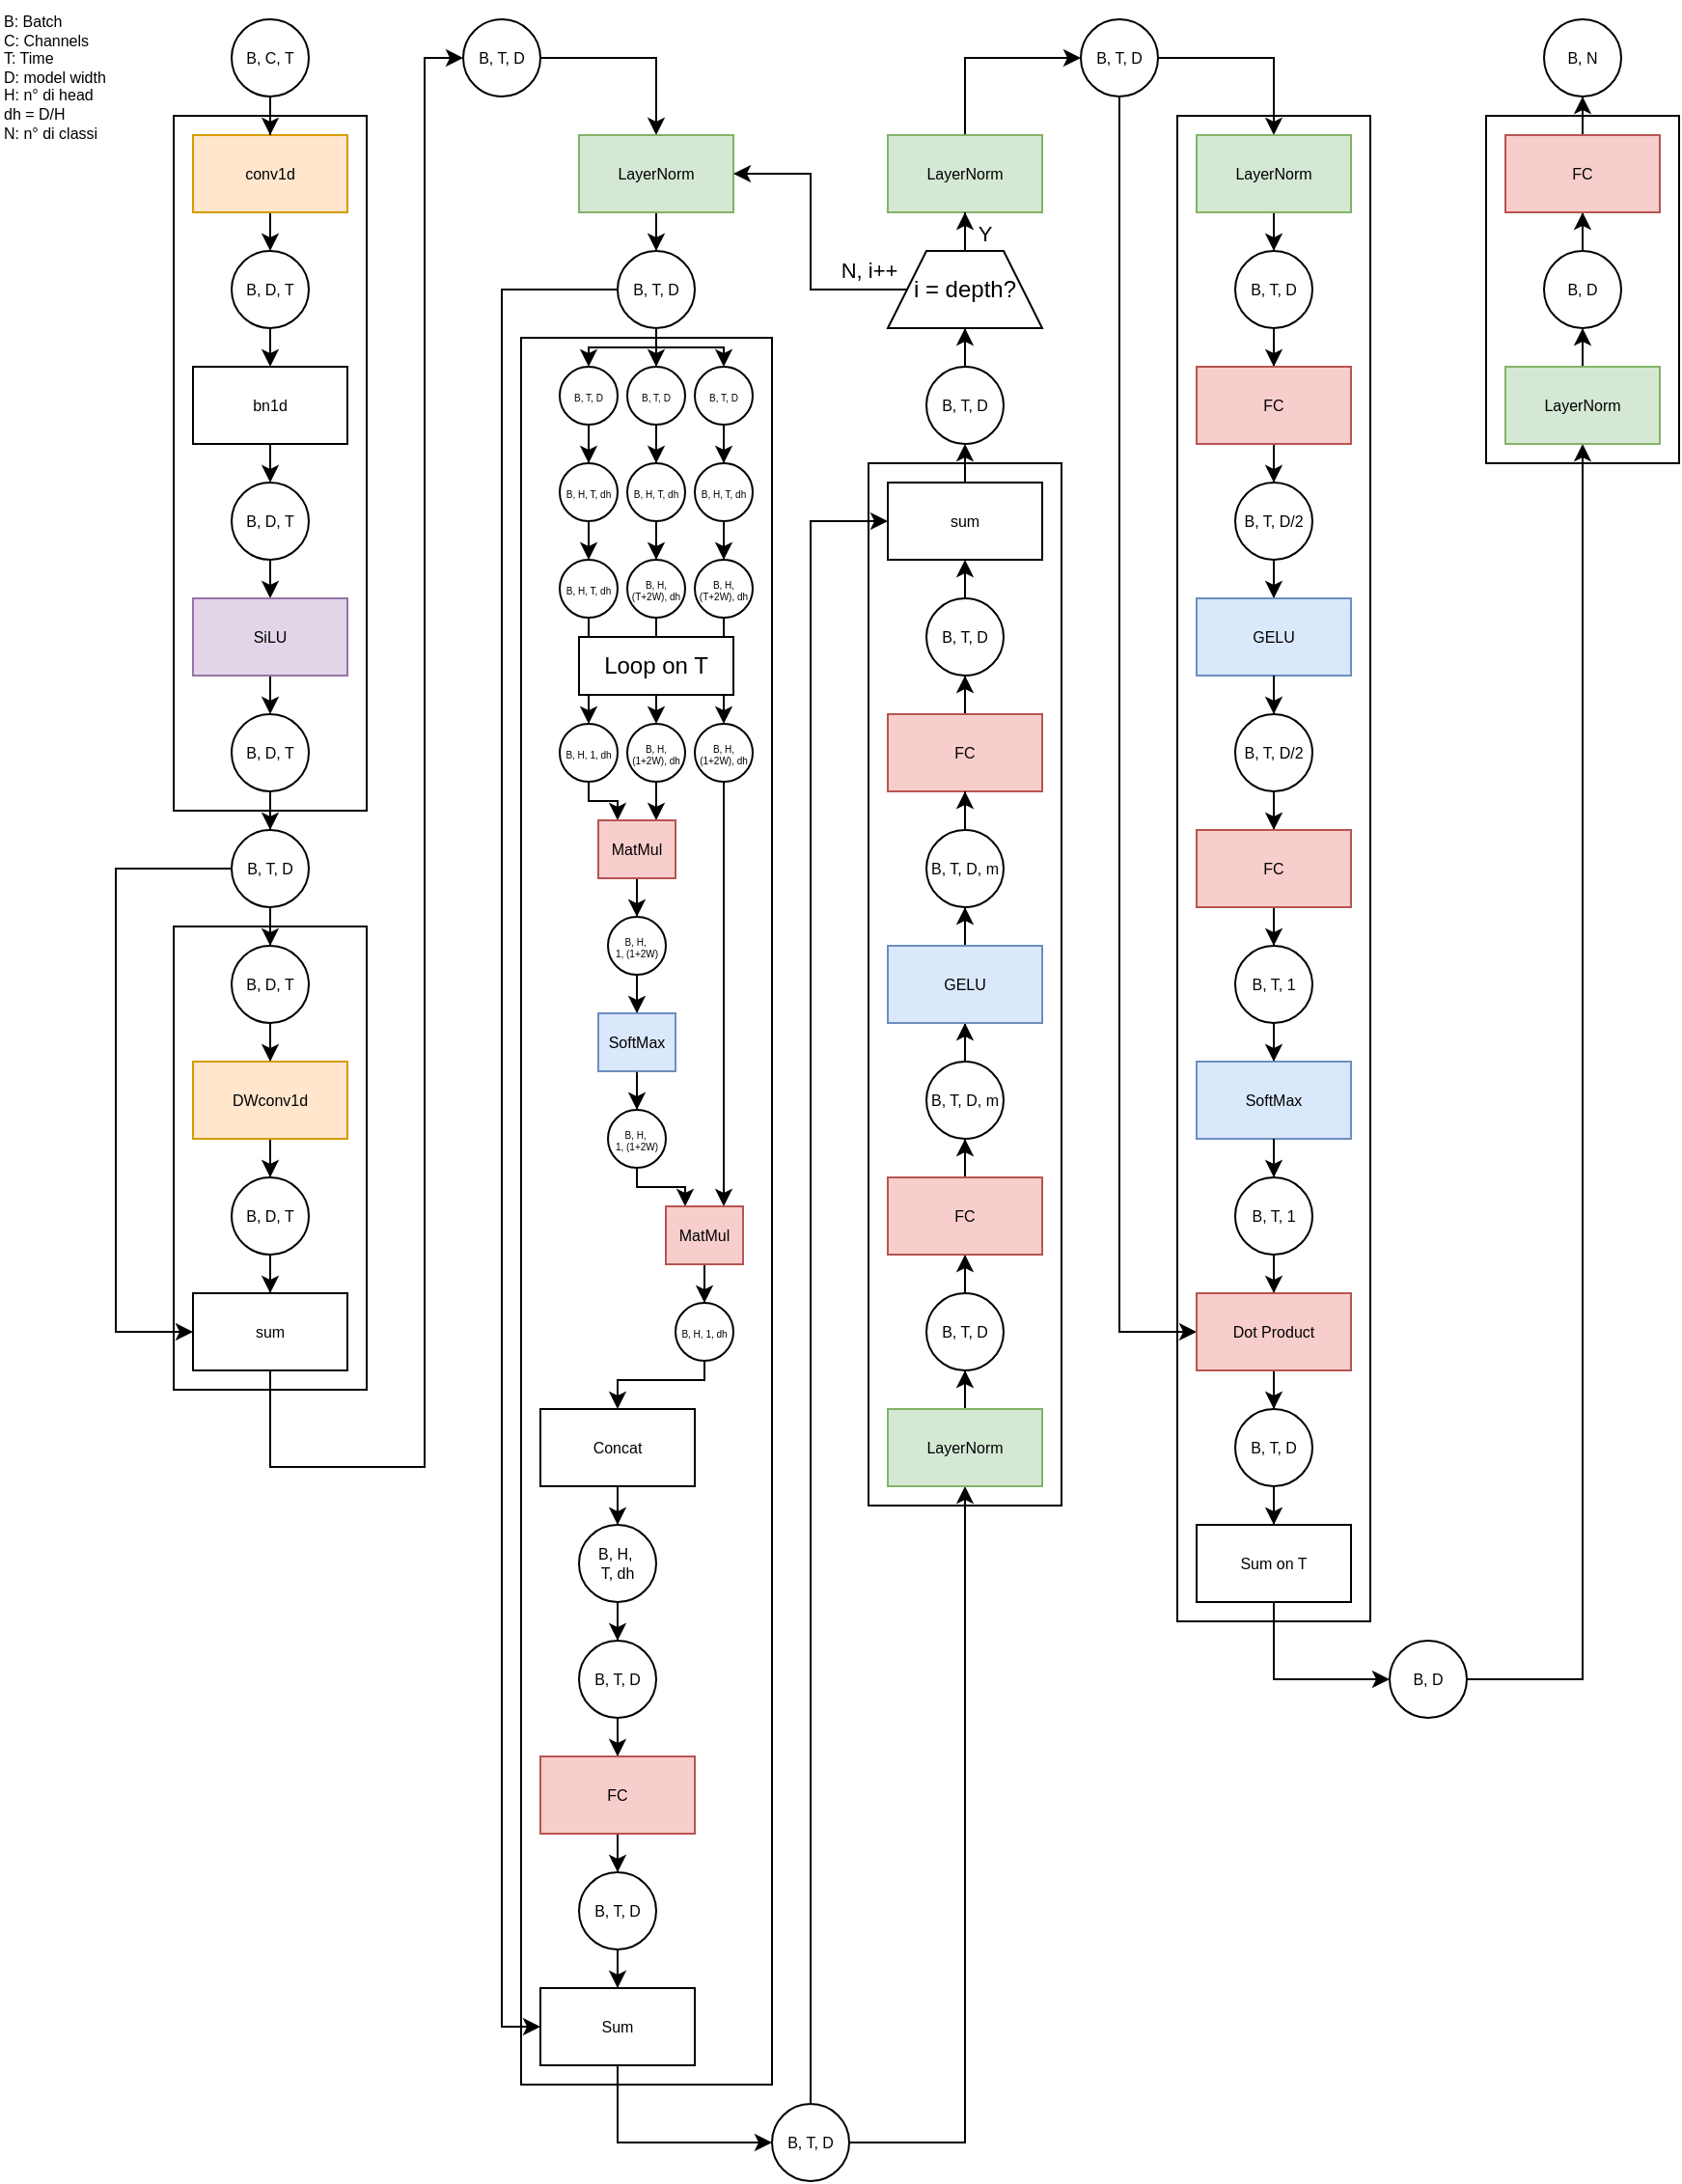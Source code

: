 <mxfile version="28.2.8">
  <diagram name="Page-1" id="K5cIx7sgfACf2geBe81n">
    <mxGraphModel dx="1694" dy="1139" grid="1" gridSize="10" guides="1" tooltips="1" connect="1" arrows="1" fold="1" page="1" pageScale="1" pageWidth="850" pageHeight="1100" math="0" shadow="0">
      <root>
        <mxCell id="0" />
        <mxCell id="1" parent="0" />
        <mxCell id="zScrlgrQXSiRQSWegj8Z-31" value="" style="rounded=0;whiteSpace=wrap;html=1;fontSize=8;" parent="1" vertex="1">
          <mxGeometry x="110" y="510" width="100" height="240" as="geometry" />
        </mxCell>
        <mxCell id="zScrlgrQXSiRQSWegj8Z-209" value="" style="rounded=0;whiteSpace=wrap;html=1;" parent="1" vertex="1">
          <mxGeometry x="290" y="205" width="130" height="905" as="geometry" />
        </mxCell>
        <mxCell id="zScrlgrQXSiRQSWegj8Z-144" value="" style="rounded=0;whiteSpace=wrap;html=1;" parent="1" vertex="1">
          <mxGeometry x="790" y="90" width="100" height="180" as="geometry" />
        </mxCell>
        <mxCell id="zScrlgrQXSiRQSWegj8Z-124" value="" style="rounded=0;whiteSpace=wrap;html=1;" parent="1" vertex="1">
          <mxGeometry x="630" y="90" width="100" height="780" as="geometry" />
        </mxCell>
        <mxCell id="zScrlgrQXSiRQSWegj8Z-75" value="" style="rounded=0;whiteSpace=wrap;html=1;" parent="1" vertex="1">
          <mxGeometry x="470" y="270" width="100" height="540" as="geometry" />
        </mxCell>
        <mxCell id="zScrlgrQXSiRQSWegj8Z-218" style="edgeStyle=orthogonalEdgeStyle;rounded=0;orthogonalLoop=1;jettySize=auto;html=1;entryX=0;entryY=0.5;entryDx=0;entryDy=0;exitX=0.5;exitY=1;exitDx=0;exitDy=0;" parent="1" source="zScrlgrQXSiRQSWegj8Z-25" target="zScrlgrQXSiRQSWegj8Z-29" edge="1">
          <mxGeometry relative="1" as="geometry">
            <Array as="points">
              <mxPoint x="160" y="790" />
              <mxPoint x="240" y="790" />
              <mxPoint x="240" y="60" />
            </Array>
          </mxGeometry>
        </mxCell>
        <mxCell id="zScrlgrQXSiRQSWegj8Z-10" value="" style="rounded=0;whiteSpace=wrap;html=1;fontSize=8;" parent="1" vertex="1">
          <mxGeometry x="110" y="90" width="100" height="360" as="geometry" />
        </mxCell>
        <mxCell id="zScrlgrQXSiRQSWegj8Z-16" style="edgeStyle=orthogonalEdgeStyle;rounded=0;orthogonalLoop=1;jettySize=auto;html=1;exitX=0.5;exitY=1;exitDx=0;exitDy=0;entryX=0.5;entryY=0;entryDx=0;entryDy=0;fontSize=8;" parent="1" source="zScrlgrQXSiRQSWegj8Z-1" target="zScrlgrQXSiRQSWegj8Z-3" edge="1">
          <mxGeometry relative="1" as="geometry" />
        </mxCell>
        <mxCell id="zScrlgrQXSiRQSWegj8Z-1" value="&lt;div&gt;conv1d&lt;/div&gt;" style="rounded=0;whiteSpace=wrap;html=1;fontSize=8;fillColor=#ffe6cc;strokeColor=#d79b00;" parent="1" vertex="1">
          <mxGeometry x="120" y="100" width="80" height="40" as="geometry" />
        </mxCell>
        <mxCell id="zScrlgrQXSiRQSWegj8Z-15" style="edgeStyle=orthogonalEdgeStyle;rounded=0;orthogonalLoop=1;jettySize=auto;html=1;entryX=0.5;entryY=0;entryDx=0;entryDy=0;fontSize=8;" parent="1" source="zScrlgrQXSiRQSWegj8Z-2" target="zScrlgrQXSiRQSWegj8Z-1" edge="1">
          <mxGeometry relative="1" as="geometry" />
        </mxCell>
        <mxCell id="zScrlgrQXSiRQSWegj8Z-2" value="B, C, T" style="ellipse;whiteSpace=wrap;html=1;aspect=fixed;fontSize=8;" parent="1" vertex="1">
          <mxGeometry x="140" y="40" width="40" height="40" as="geometry" />
        </mxCell>
        <mxCell id="zScrlgrQXSiRQSWegj8Z-17" style="edgeStyle=orthogonalEdgeStyle;rounded=0;orthogonalLoop=1;jettySize=auto;html=1;exitX=0.5;exitY=1;exitDx=0;exitDy=0;entryX=0.5;entryY=0;entryDx=0;entryDy=0;fontSize=8;" parent="1" source="zScrlgrQXSiRQSWegj8Z-3" target="zScrlgrQXSiRQSWegj8Z-5" edge="1">
          <mxGeometry relative="1" as="geometry" />
        </mxCell>
        <mxCell id="zScrlgrQXSiRQSWegj8Z-3" value="&lt;div&gt;B, D, T&lt;/div&gt;" style="ellipse;whiteSpace=wrap;html=1;aspect=fixed;fontSize=8;" parent="1" vertex="1">
          <mxGeometry x="140" y="160" width="40" height="40" as="geometry" />
        </mxCell>
        <mxCell id="zScrlgrQXSiRQSWegj8Z-4" value="&lt;div align=&quot;left&quot;&gt;B: Batch&lt;/div&gt;&lt;div align=&quot;left&quot;&gt;C: Channels&lt;/div&gt;&lt;div align=&quot;left&quot;&gt;T: Time&lt;/div&gt;&lt;div align=&quot;left&quot;&gt;D: model width&lt;/div&gt;&lt;div align=&quot;left&quot;&gt;H: n° di head&lt;/div&gt;&lt;div align=&quot;left&quot;&gt;dh = D/H&lt;/div&gt;&lt;div align=&quot;left&quot;&gt;N: n° di classi&lt;/div&gt;" style="text;html=1;align=left;verticalAlign=top;whiteSpace=wrap;rounded=0;fontSize=8;" parent="1" vertex="1">
          <mxGeometry x="20" y="30" width="80" height="200" as="geometry" />
        </mxCell>
        <mxCell id="zScrlgrQXSiRQSWegj8Z-18" style="edgeStyle=orthogonalEdgeStyle;rounded=0;orthogonalLoop=1;jettySize=auto;html=1;exitX=0.5;exitY=1;exitDx=0;exitDy=0;entryX=0.5;entryY=0;entryDx=0;entryDy=0;fontSize=8;" parent="1" source="zScrlgrQXSiRQSWegj8Z-5" target="zScrlgrQXSiRQSWegj8Z-6" edge="1">
          <mxGeometry relative="1" as="geometry" />
        </mxCell>
        <mxCell id="zScrlgrQXSiRQSWegj8Z-5" value="&lt;div&gt;bn1d&lt;/div&gt;" style="rounded=0;whiteSpace=wrap;html=1;fontSize=8;" parent="1" vertex="1">
          <mxGeometry x="120" y="220" width="80" height="40" as="geometry" />
        </mxCell>
        <mxCell id="zScrlgrQXSiRQSWegj8Z-19" style="edgeStyle=orthogonalEdgeStyle;rounded=0;orthogonalLoop=1;jettySize=auto;html=1;exitX=0.5;exitY=1;exitDx=0;exitDy=0;entryX=0.5;entryY=0;entryDx=0;entryDy=0;fontSize=8;" parent="1" source="zScrlgrQXSiRQSWegj8Z-6" target="zScrlgrQXSiRQSWegj8Z-7" edge="1">
          <mxGeometry relative="1" as="geometry" />
        </mxCell>
        <mxCell id="zScrlgrQXSiRQSWegj8Z-6" value="&lt;div&gt;B, D, T&lt;/div&gt;" style="ellipse;whiteSpace=wrap;html=1;aspect=fixed;fontSize=8;" parent="1" vertex="1">
          <mxGeometry x="140" y="280" width="40" height="40" as="geometry" />
        </mxCell>
        <mxCell id="zScrlgrQXSiRQSWegj8Z-20" style="edgeStyle=orthogonalEdgeStyle;rounded=0;orthogonalLoop=1;jettySize=auto;html=1;exitX=0.5;exitY=1;exitDx=0;exitDy=0;entryX=0.5;entryY=0;entryDx=0;entryDy=0;fontSize=8;" parent="1" source="zScrlgrQXSiRQSWegj8Z-7" target="zScrlgrQXSiRQSWegj8Z-8" edge="1">
          <mxGeometry relative="1" as="geometry" />
        </mxCell>
        <mxCell id="zScrlgrQXSiRQSWegj8Z-7" value="SiLU" style="rounded=0;whiteSpace=wrap;html=1;fontSize=8;fillColor=#e1d5e7;strokeColor=#9673a6;" parent="1" vertex="1">
          <mxGeometry x="120" y="340" width="80" height="40" as="geometry" />
        </mxCell>
        <mxCell id="zScrlgrQXSiRQSWegj8Z-212" style="edgeStyle=orthogonalEdgeStyle;rounded=0;orthogonalLoop=1;jettySize=auto;html=1;entryX=0.5;entryY=0;entryDx=0;entryDy=0;" parent="1" source="zScrlgrQXSiRQSWegj8Z-8" target="zScrlgrQXSiRQSWegj8Z-11" edge="1">
          <mxGeometry relative="1" as="geometry" />
        </mxCell>
        <mxCell id="zScrlgrQXSiRQSWegj8Z-8" value="&lt;div&gt;B, D, T&lt;/div&gt;" style="ellipse;whiteSpace=wrap;html=1;aspect=fixed;fontSize=8;" parent="1" vertex="1">
          <mxGeometry x="140" y="400" width="40" height="40" as="geometry" />
        </mxCell>
        <mxCell id="zScrlgrQXSiRQSWegj8Z-213" style="edgeStyle=orthogonalEdgeStyle;rounded=0;orthogonalLoop=1;jettySize=auto;html=1;entryX=0.5;entryY=0;entryDx=0;entryDy=0;" parent="1" source="zScrlgrQXSiRQSWegj8Z-11" target="zScrlgrQXSiRQSWegj8Z-12" edge="1">
          <mxGeometry relative="1" as="geometry" />
        </mxCell>
        <mxCell id="zScrlgrQXSiRQSWegj8Z-221" style="edgeStyle=orthogonalEdgeStyle;rounded=0;orthogonalLoop=1;jettySize=auto;html=1;entryX=0;entryY=0.5;entryDx=0;entryDy=0;" parent="1" source="zScrlgrQXSiRQSWegj8Z-11" target="zScrlgrQXSiRQSWegj8Z-25" edge="1">
          <mxGeometry relative="1" as="geometry">
            <Array as="points">
              <mxPoint x="80" y="480" />
              <mxPoint x="80" y="720" />
            </Array>
          </mxGeometry>
        </mxCell>
        <mxCell id="zScrlgrQXSiRQSWegj8Z-11" value="&lt;div&gt;B, T, D&lt;/div&gt;" style="ellipse;whiteSpace=wrap;html=1;aspect=fixed;fontSize=8;" parent="1" vertex="1">
          <mxGeometry x="140" y="460" width="40" height="40" as="geometry" />
        </mxCell>
        <mxCell id="zScrlgrQXSiRQSWegj8Z-214" style="edgeStyle=orthogonalEdgeStyle;rounded=0;orthogonalLoop=1;jettySize=auto;html=1;entryX=0.5;entryY=0;entryDx=0;entryDy=0;" parent="1" source="zScrlgrQXSiRQSWegj8Z-12" target="zScrlgrQXSiRQSWegj8Z-13" edge="1">
          <mxGeometry relative="1" as="geometry" />
        </mxCell>
        <mxCell id="zScrlgrQXSiRQSWegj8Z-12" value="&lt;div&gt;B, D, T&lt;/div&gt;" style="ellipse;whiteSpace=wrap;html=1;aspect=fixed;fontSize=8;" parent="1" vertex="1">
          <mxGeometry x="140" y="520" width="40" height="40" as="geometry" />
        </mxCell>
        <mxCell id="zScrlgrQXSiRQSWegj8Z-215" style="edgeStyle=orthogonalEdgeStyle;rounded=0;orthogonalLoop=1;jettySize=auto;html=1;entryX=0.5;entryY=0;entryDx=0;entryDy=0;" parent="1" source="zScrlgrQXSiRQSWegj8Z-13" target="zScrlgrQXSiRQSWegj8Z-14" edge="1">
          <mxGeometry relative="1" as="geometry" />
        </mxCell>
        <mxCell id="zScrlgrQXSiRQSWegj8Z-13" value="&lt;div&gt;DWconv1d&lt;/div&gt;" style="rounded=0;whiteSpace=wrap;html=1;fontSize=8;fillColor=#ffe6cc;strokeColor=#d79b00;" parent="1" vertex="1">
          <mxGeometry x="120" y="580" width="80" height="40" as="geometry" />
        </mxCell>
        <mxCell id="zScrlgrQXSiRQSWegj8Z-216" style="edgeStyle=orthogonalEdgeStyle;rounded=0;orthogonalLoop=1;jettySize=auto;html=1;entryX=0.5;entryY=0;entryDx=0;entryDy=0;" parent="1" source="zScrlgrQXSiRQSWegj8Z-14" target="zScrlgrQXSiRQSWegj8Z-25" edge="1">
          <mxGeometry relative="1" as="geometry" />
        </mxCell>
        <mxCell id="zScrlgrQXSiRQSWegj8Z-14" value="&lt;div&gt;B, D, T&lt;/div&gt;" style="ellipse;whiteSpace=wrap;html=1;aspect=fixed;fontSize=8;" parent="1" vertex="1">
          <mxGeometry x="140" y="640" width="40" height="40" as="geometry" />
        </mxCell>
        <mxCell id="zScrlgrQXSiRQSWegj8Z-25" value="&lt;div&gt;sum&lt;/div&gt;" style="rounded=0;whiteSpace=wrap;html=1;fontSize=8;" parent="1" vertex="1">
          <mxGeometry x="120" y="700" width="80" height="40" as="geometry" />
        </mxCell>
        <mxCell id="zScrlgrQXSiRQSWegj8Z-48" style="edgeStyle=orthogonalEdgeStyle;rounded=0;orthogonalLoop=1;jettySize=auto;html=1;entryX=0.5;entryY=0;entryDx=0;entryDy=0;fontSize=8;" parent="1" source="zScrlgrQXSiRQSWegj8Z-29" target="zScrlgrQXSiRQSWegj8Z-35" edge="1">
          <mxGeometry relative="1" as="geometry">
            <mxPoint x="460" y="60" as="targetPoint" />
          </mxGeometry>
        </mxCell>
        <mxCell id="zScrlgrQXSiRQSWegj8Z-29" value="&lt;div&gt;B, T, D&lt;/div&gt;" style="ellipse;whiteSpace=wrap;html=1;aspect=fixed;fontSize=8;" parent="1" vertex="1">
          <mxGeometry x="260" y="40" width="40" height="40" as="geometry" />
        </mxCell>
        <mxCell id="zScrlgrQXSiRQSWegj8Z-51" style="edgeStyle=orthogonalEdgeStyle;rounded=0;orthogonalLoop=1;jettySize=auto;html=1;entryX=0.5;entryY=0;entryDx=0;entryDy=0;fontSize=8;" parent="1" source="zScrlgrQXSiRQSWegj8Z-35" target="zScrlgrQXSiRQSWegj8Z-39" edge="1">
          <mxGeometry relative="1" as="geometry" />
        </mxCell>
        <mxCell id="zScrlgrQXSiRQSWegj8Z-35" value="LayerNorm" style="rounded=0;whiteSpace=wrap;html=1;fontSize=8;fillColor=#d5e8d4;strokeColor=#82b366;" parent="1" vertex="1">
          <mxGeometry x="320" y="100" width="80" height="40" as="geometry" />
        </mxCell>
        <mxCell id="zScrlgrQXSiRQSWegj8Z-55" style="edgeStyle=orthogonalEdgeStyle;rounded=0;orthogonalLoop=1;jettySize=auto;html=1;fontSize=8;entryX=0;entryY=0.5;entryDx=0;entryDy=0;exitX=0;exitY=0.5;exitDx=0;exitDy=0;" parent="1" source="zScrlgrQXSiRQSWegj8Z-39" target="zScrlgrQXSiRQSWegj8Z-202" edge="1">
          <mxGeometry relative="1" as="geometry">
            <mxPoint x="300" y="180" as="sourcePoint" />
            <mxPoint x="260" y="1080" as="targetPoint" />
            <Array as="points">
              <mxPoint x="280" y="180" />
              <mxPoint x="280" y="1080" />
            </Array>
          </mxGeometry>
        </mxCell>
        <mxCell id="zScrlgrQXSiRQSWegj8Z-190" style="edgeStyle=orthogonalEdgeStyle;rounded=0;orthogonalLoop=1;jettySize=auto;html=1;entryX=0.5;entryY=0;entryDx=0;entryDy=0;" parent="1" source="zScrlgrQXSiRQSWegj8Z-39" target="zScrlgrQXSiRQSWegj8Z-148" edge="1">
          <mxGeometry relative="1" as="geometry">
            <Array as="points">
              <mxPoint x="360" y="210" />
              <mxPoint x="325" y="210" />
            </Array>
          </mxGeometry>
        </mxCell>
        <mxCell id="zScrlgrQXSiRQSWegj8Z-191" style="edgeStyle=orthogonalEdgeStyle;rounded=0;orthogonalLoop=1;jettySize=auto;html=1;entryX=0.5;entryY=0;entryDx=0;entryDy=0;" parent="1" source="zScrlgrQXSiRQSWegj8Z-39" target="zScrlgrQXSiRQSWegj8Z-146" edge="1">
          <mxGeometry relative="1" as="geometry" />
        </mxCell>
        <mxCell id="zScrlgrQXSiRQSWegj8Z-192" style="edgeStyle=orthogonalEdgeStyle;rounded=0;orthogonalLoop=1;jettySize=auto;html=1;entryX=0.5;entryY=0;entryDx=0;entryDy=0;" parent="1" source="zScrlgrQXSiRQSWegj8Z-39" target="zScrlgrQXSiRQSWegj8Z-147" edge="1">
          <mxGeometry relative="1" as="geometry">
            <Array as="points">
              <mxPoint x="360" y="210" />
              <mxPoint x="395" y="210" />
            </Array>
          </mxGeometry>
        </mxCell>
        <mxCell id="zScrlgrQXSiRQSWegj8Z-39" value="&lt;div&gt;B, T, D&lt;/div&gt;" style="ellipse;whiteSpace=wrap;html=1;aspect=fixed;fontSize=8;" parent="1" vertex="1">
          <mxGeometry x="340" y="160" width="40" height="40" as="geometry" />
        </mxCell>
        <mxCell id="zScrlgrQXSiRQSWegj8Z-61" style="edgeStyle=orthogonalEdgeStyle;rounded=0;orthogonalLoop=1;jettySize=auto;html=1;entryX=0.5;entryY=1;entryDx=0;entryDy=0;fontSize=8;exitX=1;exitY=0.5;exitDx=0;exitDy=0;" parent="1" source="zScrlgrQXSiRQSWegj8Z-56" target="zScrlgrQXSiRQSWegj8Z-60" edge="1">
          <mxGeometry relative="1" as="geometry">
            <mxPoint x="460" y="840" as="sourcePoint" />
          </mxGeometry>
        </mxCell>
        <mxCell id="zScrlgrQXSiRQSWegj8Z-74" style="edgeStyle=orthogonalEdgeStyle;rounded=0;orthogonalLoop=1;jettySize=auto;html=1;entryX=0;entryY=0.5;entryDx=0;entryDy=0;" parent="1" source="zScrlgrQXSiRQSWegj8Z-56" target="zScrlgrQXSiRQSWegj8Z-71" edge="1">
          <mxGeometry relative="1" as="geometry">
            <Array as="points">
              <mxPoint x="440" y="300" />
            </Array>
          </mxGeometry>
        </mxCell>
        <mxCell id="zScrlgrQXSiRQSWegj8Z-56" value="&lt;div&gt;B, T, D&lt;/div&gt;" style="ellipse;whiteSpace=wrap;html=1;aspect=fixed;fontSize=8;" parent="1" vertex="1">
          <mxGeometry x="420" y="1120" width="40" height="40" as="geometry" />
        </mxCell>
        <mxCell id="zScrlgrQXSiRQSWegj8Z-63" style="edgeStyle=orthogonalEdgeStyle;rounded=0;orthogonalLoop=1;jettySize=auto;html=1;entryX=0.5;entryY=1;entryDx=0;entryDy=0;fontSize=8;" parent="1" source="zScrlgrQXSiRQSWegj8Z-60" target="zScrlgrQXSiRQSWegj8Z-62" edge="1">
          <mxGeometry relative="1" as="geometry" />
        </mxCell>
        <mxCell id="zScrlgrQXSiRQSWegj8Z-60" value="LayerNorm" style="rounded=0;whiteSpace=wrap;html=1;fontSize=8;fillColor=#d5e8d4;strokeColor=#82b366;" parent="1" vertex="1">
          <mxGeometry x="480" y="760" width="80" height="40" as="geometry" />
        </mxCell>
        <mxCell id="zScrlgrQXSiRQSWegj8Z-65" style="edgeStyle=orthogonalEdgeStyle;rounded=0;orthogonalLoop=1;jettySize=auto;html=1;entryX=0.5;entryY=1;entryDx=0;entryDy=0;fontSize=8;" parent="1" source="zScrlgrQXSiRQSWegj8Z-62" target="zScrlgrQXSiRQSWegj8Z-64" edge="1">
          <mxGeometry relative="1" as="geometry" />
        </mxCell>
        <mxCell id="zScrlgrQXSiRQSWegj8Z-62" value="&lt;div&gt;B, T, D&lt;/div&gt;" style="ellipse;whiteSpace=wrap;html=1;aspect=fixed;fontSize=8;" parent="1" vertex="1">
          <mxGeometry x="500" y="700" width="40" height="40" as="geometry" />
        </mxCell>
        <mxCell id="zScrlgrQXSiRQSWegj8Z-76" style="edgeStyle=orthogonalEdgeStyle;rounded=0;orthogonalLoop=1;jettySize=auto;html=1;entryX=0.5;entryY=1;entryDx=0;entryDy=0;" parent="1" source="zScrlgrQXSiRQSWegj8Z-64" target="zScrlgrQXSiRQSWegj8Z-66" edge="1">
          <mxGeometry relative="1" as="geometry" />
        </mxCell>
        <mxCell id="zScrlgrQXSiRQSWegj8Z-64" value="FC" style="rounded=0;whiteSpace=wrap;html=1;fontSize=8;fillColor=#f8cecc;strokeColor=#b85450;" parent="1" vertex="1">
          <mxGeometry x="480" y="640" width="80" height="40" as="geometry" />
        </mxCell>
        <mxCell id="zScrlgrQXSiRQSWegj8Z-77" style="edgeStyle=orthogonalEdgeStyle;rounded=0;orthogonalLoop=1;jettySize=auto;html=1;entryX=0.5;entryY=1;entryDx=0;entryDy=0;" parent="1" source="zScrlgrQXSiRQSWegj8Z-66" target="zScrlgrQXSiRQSWegj8Z-67" edge="1">
          <mxGeometry relative="1" as="geometry" />
        </mxCell>
        <mxCell id="zScrlgrQXSiRQSWegj8Z-66" value="&lt;div&gt;B, T, D,&amp;nbsp;m&lt;/div&gt;" style="ellipse;whiteSpace=wrap;html=1;aspect=fixed;fontSize=8;" parent="1" vertex="1">
          <mxGeometry x="500" y="580" width="40" height="40" as="geometry" />
        </mxCell>
        <mxCell id="zScrlgrQXSiRQSWegj8Z-78" style="edgeStyle=orthogonalEdgeStyle;rounded=0;orthogonalLoop=1;jettySize=auto;html=1;entryX=0.5;entryY=1;entryDx=0;entryDy=0;" parent="1" source="zScrlgrQXSiRQSWegj8Z-67" target="zScrlgrQXSiRQSWegj8Z-69" edge="1">
          <mxGeometry relative="1" as="geometry" />
        </mxCell>
        <mxCell id="zScrlgrQXSiRQSWegj8Z-67" value="GELU" style="rounded=0;whiteSpace=wrap;html=1;fontSize=8;fillColor=#dae8fc;strokeColor=#6c8ebf;" parent="1" vertex="1">
          <mxGeometry x="480" y="520" width="80" height="40" as="geometry" />
        </mxCell>
        <mxCell id="zScrlgrQXSiRQSWegj8Z-80" style="edgeStyle=orthogonalEdgeStyle;rounded=0;orthogonalLoop=1;jettySize=auto;html=1;entryX=0.5;entryY=1;entryDx=0;entryDy=0;" parent="1" source="zScrlgrQXSiRQSWegj8Z-68" target="zScrlgrQXSiRQSWegj8Z-70" edge="1">
          <mxGeometry relative="1" as="geometry" />
        </mxCell>
        <mxCell id="zScrlgrQXSiRQSWegj8Z-68" value="FC" style="rounded=0;whiteSpace=wrap;html=1;fontSize=8;fillColor=#f8cecc;strokeColor=#b85450;" parent="1" vertex="1">
          <mxGeometry x="480" y="400" width="80" height="40" as="geometry" />
        </mxCell>
        <mxCell id="zScrlgrQXSiRQSWegj8Z-79" style="edgeStyle=orthogonalEdgeStyle;rounded=0;orthogonalLoop=1;jettySize=auto;html=1;entryX=0.5;entryY=1;entryDx=0;entryDy=0;" parent="1" source="zScrlgrQXSiRQSWegj8Z-69" target="zScrlgrQXSiRQSWegj8Z-68" edge="1">
          <mxGeometry relative="1" as="geometry" />
        </mxCell>
        <mxCell id="zScrlgrQXSiRQSWegj8Z-69" value="&lt;div&gt;B, T, D,&amp;nbsp;m&lt;/div&gt;" style="ellipse;whiteSpace=wrap;html=1;aspect=fixed;fontSize=8;" parent="1" vertex="1">
          <mxGeometry x="500" y="460" width="40" height="40" as="geometry" />
        </mxCell>
        <mxCell id="zScrlgrQXSiRQSWegj8Z-81" style="edgeStyle=orthogonalEdgeStyle;rounded=0;orthogonalLoop=1;jettySize=auto;html=1;exitX=0.5;exitY=0;exitDx=0;exitDy=0;entryX=0.5;entryY=1;entryDx=0;entryDy=0;" parent="1" source="zScrlgrQXSiRQSWegj8Z-70" target="zScrlgrQXSiRQSWegj8Z-71" edge="1">
          <mxGeometry relative="1" as="geometry" />
        </mxCell>
        <mxCell id="zScrlgrQXSiRQSWegj8Z-70" value="&lt;div&gt;B, T, D&lt;/div&gt;" style="ellipse;whiteSpace=wrap;html=1;aspect=fixed;fontSize=8;" parent="1" vertex="1">
          <mxGeometry x="500" y="340" width="40" height="40" as="geometry" />
        </mxCell>
        <mxCell id="zScrlgrQXSiRQSWegj8Z-73" style="edgeStyle=orthogonalEdgeStyle;rounded=0;orthogonalLoop=1;jettySize=auto;html=1;entryX=0.5;entryY=1;entryDx=0;entryDy=0;" parent="1" source="zScrlgrQXSiRQSWegj8Z-71" target="zScrlgrQXSiRQSWegj8Z-72" edge="1">
          <mxGeometry relative="1" as="geometry">
            <Array as="points">
              <mxPoint x="520" y="260" />
              <mxPoint x="520" y="260" />
            </Array>
          </mxGeometry>
        </mxCell>
        <mxCell id="zScrlgrQXSiRQSWegj8Z-71" value="&lt;div&gt;sum&lt;/div&gt;" style="rounded=0;whiteSpace=wrap;html=1;fontSize=8;" parent="1" vertex="1">
          <mxGeometry x="480" y="280" width="80" height="40" as="geometry" />
        </mxCell>
        <mxCell id="zScrlgrQXSiRQSWegj8Z-85" style="edgeStyle=orthogonalEdgeStyle;rounded=0;orthogonalLoop=1;jettySize=auto;html=1;" parent="1" source="zScrlgrQXSiRQSWegj8Z-90" edge="1">
          <mxGeometry relative="1" as="geometry">
            <mxPoint x="520" y="140" as="targetPoint" />
            <Array as="points">
              <mxPoint x="520" y="100" />
            </Array>
          </mxGeometry>
        </mxCell>
        <mxCell id="zScrlgrQXSiRQSWegj8Z-127" style="edgeStyle=orthogonalEdgeStyle;rounded=0;orthogonalLoop=1;jettySize=auto;html=1;exitX=0.5;exitY=0;exitDx=0;exitDy=0;" parent="1" source="zScrlgrQXSiRQSWegj8Z-72" edge="1">
          <mxGeometry relative="1" as="geometry">
            <mxPoint x="519.81" y="240" as="targetPoint" />
          </mxGeometry>
        </mxCell>
        <mxCell id="zScrlgrQXSiRQSWegj8Z-137" style="edgeStyle=orthogonalEdgeStyle;rounded=0;orthogonalLoop=1;jettySize=auto;html=1;entryX=0.5;entryY=1;entryDx=0;entryDy=0;" parent="1" source="zScrlgrQXSiRQSWegj8Z-72" target="zScrlgrQXSiRQSWegj8Z-134" edge="1">
          <mxGeometry relative="1" as="geometry" />
        </mxCell>
        <mxCell id="zScrlgrQXSiRQSWegj8Z-72" value="&lt;div&gt;B, T, D&lt;/div&gt;" style="ellipse;whiteSpace=wrap;html=1;aspect=fixed;fontSize=8;" parent="1" vertex="1">
          <mxGeometry x="500" y="220" width="40" height="40" as="geometry" />
        </mxCell>
        <mxCell id="zScrlgrQXSiRQSWegj8Z-106" style="edgeStyle=orthogonalEdgeStyle;rounded=0;orthogonalLoop=1;jettySize=auto;html=1;entryX=0;entryY=0.5;entryDx=0;entryDy=0;" parent="1" source="zScrlgrQXSiRQSWegj8Z-90" target="zScrlgrQXSiRQSWegj8Z-91" edge="1">
          <mxGeometry relative="1" as="geometry">
            <Array as="points">
              <mxPoint x="520" y="60" />
            </Array>
          </mxGeometry>
        </mxCell>
        <mxCell id="zScrlgrQXSiRQSWegj8Z-107" style="edgeStyle=orthogonalEdgeStyle;rounded=0;orthogonalLoop=1;jettySize=auto;html=1;entryX=0.5;entryY=0;entryDx=0;entryDy=0;" parent="1" source="zScrlgrQXSiRQSWegj8Z-91" target="zScrlgrQXSiRQSWegj8Z-92" edge="1">
          <mxGeometry relative="1" as="geometry" />
        </mxCell>
        <mxCell id="zScrlgrQXSiRQSWegj8Z-130" style="edgeStyle=orthogonalEdgeStyle;rounded=0;orthogonalLoop=1;jettySize=auto;html=1;entryX=0;entryY=0.5;entryDx=0;entryDy=0;" parent="1" source="zScrlgrQXSiRQSWegj8Z-91" target="zScrlgrQXSiRQSWegj8Z-102" edge="1">
          <mxGeometry relative="1" as="geometry">
            <Array as="points">
              <mxPoint x="600" y="720" />
            </Array>
          </mxGeometry>
        </mxCell>
        <mxCell id="zScrlgrQXSiRQSWegj8Z-91" value="&lt;div&gt;B, T, D&lt;/div&gt;" style="ellipse;whiteSpace=wrap;html=1;aspect=fixed;fontSize=8;" parent="1" vertex="1">
          <mxGeometry x="580" y="40" width="40" height="40" as="geometry" />
        </mxCell>
        <mxCell id="zScrlgrQXSiRQSWegj8Z-108" style="edgeStyle=orthogonalEdgeStyle;rounded=0;orthogonalLoop=1;jettySize=auto;html=1;entryX=0.5;entryY=0;entryDx=0;entryDy=0;" parent="1" source="zScrlgrQXSiRQSWegj8Z-92" target="zScrlgrQXSiRQSWegj8Z-93" edge="1">
          <mxGeometry relative="1" as="geometry" />
        </mxCell>
        <mxCell id="zScrlgrQXSiRQSWegj8Z-92" value="LayerNorm" style="rounded=0;whiteSpace=wrap;html=1;fontSize=8;fillColor=#d5e8d4;strokeColor=#82b366;" parent="1" vertex="1">
          <mxGeometry x="640" y="100" width="80" height="40" as="geometry" />
        </mxCell>
        <mxCell id="zScrlgrQXSiRQSWegj8Z-109" style="edgeStyle=orthogonalEdgeStyle;rounded=0;orthogonalLoop=1;jettySize=auto;html=1;entryX=0.5;entryY=0;entryDx=0;entryDy=0;" parent="1" source="zScrlgrQXSiRQSWegj8Z-93" target="zScrlgrQXSiRQSWegj8Z-94" edge="1">
          <mxGeometry relative="1" as="geometry" />
        </mxCell>
        <mxCell id="zScrlgrQXSiRQSWegj8Z-93" value="&lt;div&gt;B, T, D&lt;/div&gt;" style="ellipse;whiteSpace=wrap;html=1;aspect=fixed;fontSize=8;" parent="1" vertex="1">
          <mxGeometry x="660" y="160" width="40" height="40" as="geometry" />
        </mxCell>
        <mxCell id="zScrlgrQXSiRQSWegj8Z-110" style="edgeStyle=orthogonalEdgeStyle;rounded=0;orthogonalLoop=1;jettySize=auto;html=1;entryX=0.5;entryY=0;entryDx=0;entryDy=0;" parent="1" source="zScrlgrQXSiRQSWegj8Z-94" target="zScrlgrQXSiRQSWegj8Z-95" edge="1">
          <mxGeometry relative="1" as="geometry" />
        </mxCell>
        <mxCell id="zScrlgrQXSiRQSWegj8Z-94" value="FC" style="rounded=0;whiteSpace=wrap;html=1;fontSize=8;fillColor=#f8cecc;strokeColor=#b85450;" parent="1" vertex="1">
          <mxGeometry x="640" y="220" width="80" height="40" as="geometry" />
        </mxCell>
        <mxCell id="zScrlgrQXSiRQSWegj8Z-111" style="edgeStyle=orthogonalEdgeStyle;rounded=0;orthogonalLoop=1;jettySize=auto;html=1;entryX=0.5;entryY=0;entryDx=0;entryDy=0;" parent="1" source="zScrlgrQXSiRQSWegj8Z-95" target="zScrlgrQXSiRQSWegj8Z-96" edge="1">
          <mxGeometry relative="1" as="geometry" />
        </mxCell>
        <mxCell id="zScrlgrQXSiRQSWegj8Z-95" value="&lt;div&gt;B, T, D/2&lt;/div&gt;" style="ellipse;whiteSpace=wrap;html=1;aspect=fixed;fontSize=8;" parent="1" vertex="1">
          <mxGeometry x="660" y="280" width="40" height="40" as="geometry" />
        </mxCell>
        <mxCell id="zScrlgrQXSiRQSWegj8Z-96" value="GELU" style="rounded=0;whiteSpace=wrap;html=1;fontSize=8;fillColor=#dae8fc;strokeColor=#6c8ebf;" parent="1" vertex="1">
          <mxGeometry x="640" y="340" width="80" height="40" as="geometry" />
        </mxCell>
        <mxCell id="zScrlgrQXSiRQSWegj8Z-113" style="edgeStyle=orthogonalEdgeStyle;rounded=0;orthogonalLoop=1;jettySize=auto;html=1;entryX=0.5;entryY=0;entryDx=0;entryDy=0;" parent="1" source="zScrlgrQXSiRQSWegj8Z-97" target="zScrlgrQXSiRQSWegj8Z-98" edge="1">
          <mxGeometry relative="1" as="geometry" />
        </mxCell>
        <mxCell id="zScrlgrQXSiRQSWegj8Z-97" value="&lt;div&gt;B, T, D/2&lt;/div&gt;" style="ellipse;whiteSpace=wrap;html=1;aspect=fixed;fontSize=8;" parent="1" vertex="1">
          <mxGeometry x="660" y="400" width="40" height="40" as="geometry" />
        </mxCell>
        <mxCell id="zScrlgrQXSiRQSWegj8Z-114" style="edgeStyle=orthogonalEdgeStyle;rounded=0;orthogonalLoop=1;jettySize=auto;html=1;entryX=0.5;entryY=0;entryDx=0;entryDy=0;" parent="1" source="zScrlgrQXSiRQSWegj8Z-98" target="zScrlgrQXSiRQSWegj8Z-99" edge="1">
          <mxGeometry relative="1" as="geometry" />
        </mxCell>
        <mxCell id="zScrlgrQXSiRQSWegj8Z-98" value="FC" style="rounded=0;whiteSpace=wrap;html=1;fontSize=8;fillColor=#f8cecc;strokeColor=#b85450;" parent="1" vertex="1">
          <mxGeometry x="640" y="460" width="80" height="40" as="geometry" />
        </mxCell>
        <mxCell id="zScrlgrQXSiRQSWegj8Z-115" style="edgeStyle=orthogonalEdgeStyle;rounded=0;orthogonalLoop=1;jettySize=auto;html=1;entryX=0.5;entryY=0;entryDx=0;entryDy=0;" parent="1" source="zScrlgrQXSiRQSWegj8Z-99" target="zScrlgrQXSiRQSWegj8Z-100" edge="1">
          <mxGeometry relative="1" as="geometry" />
        </mxCell>
        <mxCell id="zScrlgrQXSiRQSWegj8Z-99" value="&lt;div&gt;B, T, 1&lt;/div&gt;" style="ellipse;whiteSpace=wrap;html=1;aspect=fixed;fontSize=8;" parent="1" vertex="1">
          <mxGeometry x="660" y="520" width="40" height="40" as="geometry" />
        </mxCell>
        <mxCell id="zScrlgrQXSiRQSWegj8Z-100" value="SoftMax" style="rounded=0;whiteSpace=wrap;html=1;fontSize=8;fillColor=#dae8fc;strokeColor=#6c8ebf;" parent="1" vertex="1">
          <mxGeometry x="640" y="580" width="80" height="40" as="geometry" />
        </mxCell>
        <mxCell id="zScrlgrQXSiRQSWegj8Z-118" style="edgeStyle=orthogonalEdgeStyle;rounded=0;orthogonalLoop=1;jettySize=auto;html=1;entryX=0.5;entryY=0;entryDx=0;entryDy=0;" parent="1" source="zScrlgrQXSiRQSWegj8Z-101" target="zScrlgrQXSiRQSWegj8Z-102" edge="1">
          <mxGeometry relative="1" as="geometry" />
        </mxCell>
        <mxCell id="zScrlgrQXSiRQSWegj8Z-101" value="&lt;div&gt;B, T, 1&lt;/div&gt;" style="ellipse;whiteSpace=wrap;html=1;aspect=fixed;fontSize=8;" parent="1" vertex="1">
          <mxGeometry x="660" y="640" width="40" height="40" as="geometry" />
        </mxCell>
        <mxCell id="zScrlgrQXSiRQSWegj8Z-119" style="edgeStyle=orthogonalEdgeStyle;rounded=0;orthogonalLoop=1;jettySize=auto;html=1;entryX=0.5;entryY=0;entryDx=0;entryDy=0;" parent="1" source="zScrlgrQXSiRQSWegj8Z-102" target="zScrlgrQXSiRQSWegj8Z-103" edge="1">
          <mxGeometry relative="1" as="geometry" />
        </mxCell>
        <mxCell id="zScrlgrQXSiRQSWegj8Z-102" value="Dot Product" style="rounded=0;whiteSpace=wrap;html=1;fontSize=8;fillColor=#f8cecc;strokeColor=#b85450;" parent="1" vertex="1">
          <mxGeometry x="640" y="700" width="80" height="40" as="geometry" />
        </mxCell>
        <mxCell id="zScrlgrQXSiRQSWegj8Z-120" style="edgeStyle=orthogonalEdgeStyle;rounded=0;orthogonalLoop=1;jettySize=auto;html=1;entryX=0.5;entryY=0;entryDx=0;entryDy=0;" parent="1" source="zScrlgrQXSiRQSWegj8Z-103" target="zScrlgrQXSiRQSWegj8Z-104" edge="1">
          <mxGeometry relative="1" as="geometry" />
        </mxCell>
        <mxCell id="zScrlgrQXSiRQSWegj8Z-103" value="&lt;div&gt;B, T, D&lt;/div&gt;" style="ellipse;whiteSpace=wrap;html=1;aspect=fixed;fontSize=8;" parent="1" vertex="1">
          <mxGeometry x="660" y="760" width="40" height="40" as="geometry" />
        </mxCell>
        <mxCell id="zScrlgrQXSiRQSWegj8Z-121" style="edgeStyle=orthogonalEdgeStyle;rounded=0;orthogonalLoop=1;jettySize=auto;html=1;entryX=0;entryY=0.5;entryDx=0;entryDy=0;" parent="1" source="zScrlgrQXSiRQSWegj8Z-104" target="zScrlgrQXSiRQSWegj8Z-105" edge="1">
          <mxGeometry relative="1" as="geometry">
            <Array as="points">
              <mxPoint x="680" y="900" />
            </Array>
          </mxGeometry>
        </mxCell>
        <mxCell id="zScrlgrQXSiRQSWegj8Z-104" value="Sum on T" style="rounded=0;whiteSpace=wrap;html=1;fontSize=8;" parent="1" vertex="1">
          <mxGeometry x="640" y="820" width="80" height="40" as="geometry" />
        </mxCell>
        <mxCell id="zScrlgrQXSiRQSWegj8Z-129" style="edgeStyle=orthogonalEdgeStyle;rounded=0;orthogonalLoop=1;jettySize=auto;html=1;entryX=0.5;entryY=1;entryDx=0;entryDy=0;" parent="1" source="zScrlgrQXSiRQSWegj8Z-105" target="zScrlgrQXSiRQSWegj8Z-128" edge="1">
          <mxGeometry relative="1" as="geometry" />
        </mxCell>
        <mxCell id="zScrlgrQXSiRQSWegj8Z-105" value="&lt;div&gt;B, D&lt;/div&gt;" style="ellipse;whiteSpace=wrap;html=1;aspect=fixed;fontSize=8;" parent="1" vertex="1">
          <mxGeometry x="740" y="880" width="40" height="40" as="geometry" />
        </mxCell>
        <mxCell id="zScrlgrQXSiRQSWegj8Z-112" style="edgeStyle=orthogonalEdgeStyle;rounded=0;orthogonalLoop=1;jettySize=auto;html=1;entryX=0.5;entryY=0;entryDx=0;entryDy=0;" parent="1" source="zScrlgrQXSiRQSWegj8Z-96" target="zScrlgrQXSiRQSWegj8Z-97" edge="1">
          <mxGeometry relative="1" as="geometry" />
        </mxCell>
        <mxCell id="zScrlgrQXSiRQSWegj8Z-116" style="edgeStyle=orthogonalEdgeStyle;rounded=0;orthogonalLoop=1;jettySize=auto;html=1;entryX=0.5;entryY=0;entryDx=0;entryDy=0;" parent="1" source="zScrlgrQXSiRQSWegj8Z-100" target="zScrlgrQXSiRQSWegj8Z-101" edge="1">
          <mxGeometry relative="1" as="geometry" />
        </mxCell>
        <mxCell id="zScrlgrQXSiRQSWegj8Z-90" value="LayerNorm" style="rounded=0;whiteSpace=wrap;html=1;fontSize=8;fillColor=#d5e8d4;strokeColor=#82b366;" parent="1" vertex="1">
          <mxGeometry x="480" y="100" width="80" height="40" as="geometry" />
        </mxCell>
        <mxCell id="zScrlgrQXSiRQSWegj8Z-140" style="edgeStyle=orthogonalEdgeStyle;rounded=0;orthogonalLoop=1;jettySize=auto;html=1;entryX=0.5;entryY=1;entryDx=0;entryDy=0;" parent="1" source="zScrlgrQXSiRQSWegj8Z-128" target="zScrlgrQXSiRQSWegj8Z-131" edge="1">
          <mxGeometry relative="1" as="geometry" />
        </mxCell>
        <mxCell id="zScrlgrQXSiRQSWegj8Z-128" value="LayerNorm" style="rounded=0;whiteSpace=wrap;html=1;fontSize=8;fillColor=#d5e8d4;strokeColor=#82b366;" parent="1" vertex="1">
          <mxGeometry x="800" y="220" width="80" height="40" as="geometry" />
        </mxCell>
        <mxCell id="zScrlgrQXSiRQSWegj8Z-141" style="edgeStyle=orthogonalEdgeStyle;rounded=0;orthogonalLoop=1;jettySize=auto;html=1;entryX=0.5;entryY=1;entryDx=0;entryDy=0;" parent="1" source="zScrlgrQXSiRQSWegj8Z-131" target="zScrlgrQXSiRQSWegj8Z-132" edge="1">
          <mxGeometry relative="1" as="geometry" />
        </mxCell>
        <mxCell id="zScrlgrQXSiRQSWegj8Z-131" value="&lt;div&gt;B, D&lt;/div&gt;" style="ellipse;whiteSpace=wrap;html=1;aspect=fixed;fontSize=8;" parent="1" vertex="1">
          <mxGeometry x="820" y="160" width="40" height="40" as="geometry" />
        </mxCell>
        <mxCell id="zScrlgrQXSiRQSWegj8Z-142" style="edgeStyle=orthogonalEdgeStyle;rounded=0;orthogonalLoop=1;jettySize=auto;html=1;entryX=0.5;entryY=1;entryDx=0;entryDy=0;" parent="1" source="zScrlgrQXSiRQSWegj8Z-132" target="zScrlgrQXSiRQSWegj8Z-133" edge="1">
          <mxGeometry relative="1" as="geometry" />
        </mxCell>
        <mxCell id="zScrlgrQXSiRQSWegj8Z-132" value="FC" style="rounded=0;whiteSpace=wrap;html=1;fontSize=8;fillColor=#f8cecc;strokeColor=#b85450;" parent="1" vertex="1">
          <mxGeometry x="800" y="100" width="80" height="40" as="geometry" />
        </mxCell>
        <mxCell id="zScrlgrQXSiRQSWegj8Z-133" value="&lt;div&gt;B, N&lt;/div&gt;" style="ellipse;whiteSpace=wrap;html=1;aspect=fixed;fontSize=8;" parent="1" vertex="1">
          <mxGeometry x="820" y="40" width="40" height="40" as="geometry" />
        </mxCell>
        <mxCell id="zScrlgrQXSiRQSWegj8Z-135" style="edgeStyle=orthogonalEdgeStyle;rounded=0;orthogonalLoop=1;jettySize=auto;html=1;entryX=0.5;entryY=1;entryDx=0;entryDy=0;" parent="1" source="zScrlgrQXSiRQSWegj8Z-134" target="zScrlgrQXSiRQSWegj8Z-90" edge="1">
          <mxGeometry relative="1" as="geometry" />
        </mxCell>
        <mxCell id="zScrlgrQXSiRQSWegj8Z-138" value="Y" style="edgeLabel;html=1;align=center;verticalAlign=middle;resizable=0;points=[];" parent="zScrlgrQXSiRQSWegj8Z-135" vertex="1" connectable="0">
          <mxGeometry x="0.62" relative="1" as="geometry">
            <mxPoint x="10" y="-1" as="offset" />
          </mxGeometry>
        </mxCell>
        <mxCell id="zScrlgrQXSiRQSWegj8Z-136" style="edgeStyle=orthogonalEdgeStyle;rounded=0;orthogonalLoop=1;jettySize=auto;html=1;entryX=1;entryY=0.5;entryDx=0;entryDy=0;" parent="1" source="zScrlgrQXSiRQSWegj8Z-134" target="zScrlgrQXSiRQSWegj8Z-35" edge="1">
          <mxGeometry relative="1" as="geometry">
            <Array as="points">
              <mxPoint x="440" y="180" />
              <mxPoint x="440" y="120" />
            </Array>
          </mxGeometry>
        </mxCell>
        <mxCell id="zScrlgrQXSiRQSWegj8Z-139" value="N, i++" style="edgeLabel;html=1;align=center;verticalAlign=middle;resizable=0;points=[];" parent="zScrlgrQXSiRQSWegj8Z-136" vertex="1" connectable="0">
          <mxGeometry x="-0.669" y="1" relative="1" as="geometry">
            <mxPoint x="5" y="-11" as="offset" />
          </mxGeometry>
        </mxCell>
        <mxCell id="zScrlgrQXSiRQSWegj8Z-134" value="i = depth?" style="shape=trapezoid;perimeter=trapezoidPerimeter;whiteSpace=wrap;html=1;fixedSize=1;" parent="1" vertex="1">
          <mxGeometry x="480" y="160" width="80" height="40" as="geometry" />
        </mxCell>
        <mxCell id="zScrlgrQXSiRQSWegj8Z-188" style="edgeStyle=orthogonalEdgeStyle;rounded=0;orthogonalLoop=1;jettySize=auto;html=1;entryX=0.5;entryY=0;entryDx=0;entryDy=0;" parent="1" source="zScrlgrQXSiRQSWegj8Z-146" target="zScrlgrQXSiRQSWegj8Z-150" edge="1">
          <mxGeometry relative="1" as="geometry" />
        </mxCell>
        <mxCell id="zScrlgrQXSiRQSWegj8Z-146" value="&lt;div&gt;B, T, D&lt;/div&gt;" style="ellipse;whiteSpace=wrap;html=1;aspect=fixed;fontSize=5;" parent="1" vertex="1">
          <mxGeometry x="345" y="220" width="30" height="30" as="geometry" />
        </mxCell>
        <mxCell id="zScrlgrQXSiRQSWegj8Z-187" style="edgeStyle=orthogonalEdgeStyle;rounded=0;orthogonalLoop=1;jettySize=auto;html=1;entryX=0.5;entryY=0;entryDx=0;entryDy=0;" parent="1" source="zScrlgrQXSiRQSWegj8Z-147" target="zScrlgrQXSiRQSWegj8Z-151" edge="1">
          <mxGeometry relative="1" as="geometry" />
        </mxCell>
        <mxCell id="zScrlgrQXSiRQSWegj8Z-147" value="&lt;div&gt;B, T, D&lt;/div&gt;" style="ellipse;whiteSpace=wrap;html=1;aspect=fixed;fontSize=5;" parent="1" vertex="1">
          <mxGeometry x="380" y="220" width="30" height="30" as="geometry" />
        </mxCell>
        <mxCell id="zScrlgrQXSiRQSWegj8Z-189" style="edgeStyle=orthogonalEdgeStyle;rounded=0;orthogonalLoop=1;jettySize=auto;html=1;entryX=0.5;entryY=0;entryDx=0;entryDy=0;" parent="1" source="zScrlgrQXSiRQSWegj8Z-148" target="zScrlgrQXSiRQSWegj8Z-149" edge="1">
          <mxGeometry relative="1" as="geometry" />
        </mxCell>
        <mxCell id="zScrlgrQXSiRQSWegj8Z-148" value="&lt;div&gt;B, T, D&lt;/div&gt;" style="ellipse;whiteSpace=wrap;html=1;aspect=fixed;fontSize=5;" parent="1" vertex="1">
          <mxGeometry x="310" y="220" width="30" height="30" as="geometry" />
        </mxCell>
        <mxCell id="zScrlgrQXSiRQSWegj8Z-184" style="edgeStyle=orthogonalEdgeStyle;rounded=0;orthogonalLoop=1;jettySize=auto;html=1;entryX=0.5;entryY=0;entryDx=0;entryDy=0;" parent="1" source="zScrlgrQXSiRQSWegj8Z-149" target="zScrlgrQXSiRQSWegj8Z-154" edge="1">
          <mxGeometry relative="1" as="geometry" />
        </mxCell>
        <mxCell id="zScrlgrQXSiRQSWegj8Z-149" value="&lt;div&gt;B, H, T, dh&lt;/div&gt;" style="ellipse;whiteSpace=wrap;html=1;aspect=fixed;fontSize=5;" parent="1" vertex="1">
          <mxGeometry x="310" y="270" width="30" height="30" as="geometry" />
        </mxCell>
        <mxCell id="zScrlgrQXSiRQSWegj8Z-185" style="edgeStyle=orthogonalEdgeStyle;rounded=0;orthogonalLoop=1;jettySize=auto;html=1;entryX=0.5;entryY=0;entryDx=0;entryDy=0;" parent="1" source="zScrlgrQXSiRQSWegj8Z-150" target="zScrlgrQXSiRQSWegj8Z-152" edge="1">
          <mxGeometry relative="1" as="geometry" />
        </mxCell>
        <mxCell id="zScrlgrQXSiRQSWegj8Z-150" value="&lt;div&gt;B, H, T, dh&lt;/div&gt;" style="ellipse;whiteSpace=wrap;html=1;aspect=fixed;fontSize=5;" parent="1" vertex="1">
          <mxGeometry x="345" y="270" width="30" height="30" as="geometry" />
        </mxCell>
        <mxCell id="zScrlgrQXSiRQSWegj8Z-186" style="edgeStyle=orthogonalEdgeStyle;rounded=0;orthogonalLoop=1;jettySize=auto;html=1;entryX=0.5;entryY=0;entryDx=0;entryDy=0;" parent="1" source="zScrlgrQXSiRQSWegj8Z-151" target="zScrlgrQXSiRQSWegj8Z-153" edge="1">
          <mxGeometry relative="1" as="geometry" />
        </mxCell>
        <mxCell id="zScrlgrQXSiRQSWegj8Z-151" value="&lt;div&gt;B, H, T, dh&lt;/div&gt;" style="ellipse;whiteSpace=wrap;html=1;aspect=fixed;fontSize=5;" parent="1" vertex="1">
          <mxGeometry x="380" y="270" width="30" height="30" as="geometry" />
        </mxCell>
        <mxCell id="zScrlgrQXSiRQSWegj8Z-182" style="edgeStyle=orthogonalEdgeStyle;rounded=0;orthogonalLoop=1;jettySize=auto;html=1;entryX=0.5;entryY=0;entryDx=0;entryDy=0;" parent="1" source="zScrlgrQXSiRQSWegj8Z-152" target="zScrlgrQXSiRQSWegj8Z-158" edge="1">
          <mxGeometry relative="1" as="geometry" />
        </mxCell>
        <mxCell id="zScrlgrQXSiRQSWegj8Z-152" value="&lt;div&gt;B, H, (T+2W), dh&lt;/div&gt;" style="ellipse;whiteSpace=wrap;html=1;aspect=fixed;fontSize=5;" parent="1" vertex="1">
          <mxGeometry x="345" y="320" width="30" height="30" as="geometry" />
        </mxCell>
        <mxCell id="zScrlgrQXSiRQSWegj8Z-183" style="edgeStyle=orthogonalEdgeStyle;rounded=0;orthogonalLoop=1;jettySize=auto;html=1;entryX=0.5;entryY=0;entryDx=0;entryDy=0;" parent="1" source="zScrlgrQXSiRQSWegj8Z-153" target="zScrlgrQXSiRQSWegj8Z-159" edge="1">
          <mxGeometry relative="1" as="geometry" />
        </mxCell>
        <mxCell id="zScrlgrQXSiRQSWegj8Z-153" value="&lt;div&gt;B, H, (T+2W), dh&lt;/div&gt;" style="ellipse;whiteSpace=wrap;html=1;aspect=fixed;fontSize=5;" parent="1" vertex="1">
          <mxGeometry x="380" y="320" width="30" height="30" as="geometry" />
        </mxCell>
        <mxCell id="zScrlgrQXSiRQSWegj8Z-181" style="edgeStyle=orthogonalEdgeStyle;rounded=0;orthogonalLoop=1;jettySize=auto;html=1;entryX=0.5;entryY=0;entryDx=0;entryDy=0;" parent="1" source="zScrlgrQXSiRQSWegj8Z-154" target="zScrlgrQXSiRQSWegj8Z-157" edge="1">
          <mxGeometry relative="1" as="geometry" />
        </mxCell>
        <mxCell id="zScrlgrQXSiRQSWegj8Z-154" value="&lt;div&gt;B, H, T, dh&lt;/div&gt;" style="ellipse;whiteSpace=wrap;html=1;aspect=fixed;fontSize=5;" parent="1" vertex="1">
          <mxGeometry x="310" y="320" width="30" height="30" as="geometry" />
        </mxCell>
        <mxCell id="zScrlgrQXSiRQSWegj8Z-175" style="edgeStyle=orthogonalEdgeStyle;rounded=0;orthogonalLoop=1;jettySize=auto;html=1;entryX=0.25;entryY=0;entryDx=0;entryDy=0;" parent="1" source="zScrlgrQXSiRQSWegj8Z-157" target="zScrlgrQXSiRQSWegj8Z-160" edge="1">
          <mxGeometry relative="1" as="geometry">
            <Array as="points">
              <mxPoint x="325" y="445" />
              <mxPoint x="340" y="445" />
            </Array>
          </mxGeometry>
        </mxCell>
        <mxCell id="zScrlgrQXSiRQSWegj8Z-157" value="&lt;div&gt;B, H, 1, dh&lt;/div&gt;" style="ellipse;whiteSpace=wrap;html=1;aspect=fixed;fontSize=5;" parent="1" vertex="1">
          <mxGeometry x="310" y="405" width="30" height="30" as="geometry" />
        </mxCell>
        <mxCell id="zScrlgrQXSiRQSWegj8Z-174" style="edgeStyle=orthogonalEdgeStyle;rounded=0;orthogonalLoop=1;jettySize=auto;html=1;entryX=0.75;entryY=0;entryDx=0;entryDy=0;" parent="1" source="zScrlgrQXSiRQSWegj8Z-158" target="zScrlgrQXSiRQSWegj8Z-160" edge="1">
          <mxGeometry relative="1" as="geometry">
            <Array as="points">
              <mxPoint x="360" y="455" />
            </Array>
          </mxGeometry>
        </mxCell>
        <mxCell id="zScrlgrQXSiRQSWegj8Z-158" value="&lt;div&gt;B, H, (1+2W), dh&lt;/div&gt;" style="ellipse;whiteSpace=wrap;html=1;aspect=fixed;fontSize=5;" parent="1" vertex="1">
          <mxGeometry x="345" y="405" width="30" height="30" as="geometry" />
        </mxCell>
        <mxCell id="zScrlgrQXSiRQSWegj8Z-176" style="edgeStyle=orthogonalEdgeStyle;rounded=0;orthogonalLoop=1;jettySize=auto;html=1;entryX=0.75;entryY=0;entryDx=0;entryDy=0;" parent="1" source="zScrlgrQXSiRQSWegj8Z-159" target="zScrlgrQXSiRQSWegj8Z-169" edge="1">
          <mxGeometry relative="1" as="geometry">
            <mxPoint x="395" y="645" as="targetPoint" />
          </mxGeometry>
        </mxCell>
        <mxCell id="zScrlgrQXSiRQSWegj8Z-159" value="&lt;div&gt;B, H, (1+2W), dh&lt;/div&gt;" style="ellipse;whiteSpace=wrap;html=1;aspect=fixed;fontSize=5;" parent="1" vertex="1">
          <mxGeometry x="380" y="405" width="30" height="30" as="geometry" />
        </mxCell>
        <mxCell id="zScrlgrQXSiRQSWegj8Z-165" style="edgeStyle=orthogonalEdgeStyle;rounded=0;orthogonalLoop=1;jettySize=auto;html=1;entryX=0.5;entryY=0;entryDx=0;entryDy=0;" parent="1" source="zScrlgrQXSiRQSWegj8Z-160" target="zScrlgrQXSiRQSWegj8Z-163" edge="1">
          <mxGeometry relative="1" as="geometry" />
        </mxCell>
        <mxCell id="zScrlgrQXSiRQSWegj8Z-160" value="MatMul" style="rounded=0;whiteSpace=wrap;html=1;fontSize=8;fillColor=#f8cecc;strokeColor=#b85450;" parent="1" vertex="1">
          <mxGeometry x="330" y="455" width="40" height="30" as="geometry" />
        </mxCell>
        <mxCell id="zScrlgrQXSiRQSWegj8Z-167" style="edgeStyle=orthogonalEdgeStyle;rounded=0;orthogonalLoop=1;jettySize=auto;html=1;entryX=0.5;entryY=0;entryDx=0;entryDy=0;" parent="1" source="zScrlgrQXSiRQSWegj8Z-163" target="zScrlgrQXSiRQSWegj8Z-164" edge="1">
          <mxGeometry relative="1" as="geometry" />
        </mxCell>
        <mxCell id="zScrlgrQXSiRQSWegj8Z-163" value="&lt;div&gt;B, H,&amp;nbsp;&lt;/div&gt;&lt;div&gt;1, (1+2W)&lt;/div&gt;" style="ellipse;whiteSpace=wrap;html=1;aspect=fixed;fontSize=5;" parent="1" vertex="1">
          <mxGeometry x="335" y="505" width="30" height="30" as="geometry" />
        </mxCell>
        <mxCell id="zScrlgrQXSiRQSWegj8Z-177" style="edgeStyle=orthogonalEdgeStyle;rounded=0;orthogonalLoop=1;jettySize=auto;html=1;entryX=0.5;entryY=0;entryDx=0;entryDy=0;" parent="1" source="zScrlgrQXSiRQSWegj8Z-164" target="zScrlgrQXSiRQSWegj8Z-168" edge="1">
          <mxGeometry relative="1" as="geometry" />
        </mxCell>
        <mxCell id="zScrlgrQXSiRQSWegj8Z-164" value="SoftMax" style="rounded=0;whiteSpace=wrap;html=1;fontSize=8;fillColor=#dae8fc;strokeColor=#6c8ebf;" parent="1" vertex="1">
          <mxGeometry x="330" y="555" width="40" height="30" as="geometry" />
        </mxCell>
        <mxCell id="zScrlgrQXSiRQSWegj8Z-178" style="edgeStyle=orthogonalEdgeStyle;rounded=0;orthogonalLoop=1;jettySize=auto;html=1;entryX=0.25;entryY=0;entryDx=0;entryDy=0;" parent="1" source="zScrlgrQXSiRQSWegj8Z-168" target="zScrlgrQXSiRQSWegj8Z-169" edge="1">
          <mxGeometry relative="1" as="geometry">
            <Array as="points">
              <mxPoint x="350" y="645" />
              <mxPoint x="375" y="645" />
            </Array>
          </mxGeometry>
        </mxCell>
        <mxCell id="zScrlgrQXSiRQSWegj8Z-168" value="&lt;div&gt;B, H,&amp;nbsp;&lt;/div&gt;&lt;div&gt;1, (1+2W)&lt;/div&gt;" style="ellipse;whiteSpace=wrap;html=1;aspect=fixed;fontSize=5;" parent="1" vertex="1">
          <mxGeometry x="335" y="605" width="30" height="30" as="geometry" />
        </mxCell>
        <mxCell id="zScrlgrQXSiRQSWegj8Z-180" style="edgeStyle=orthogonalEdgeStyle;rounded=0;orthogonalLoop=1;jettySize=auto;html=1;entryX=0.5;entryY=0;entryDx=0;entryDy=0;" parent="1" source="zScrlgrQXSiRQSWegj8Z-169" target="zScrlgrQXSiRQSWegj8Z-179" edge="1">
          <mxGeometry relative="1" as="geometry" />
        </mxCell>
        <mxCell id="zScrlgrQXSiRQSWegj8Z-169" value="MatMul" style="rounded=0;whiteSpace=wrap;html=1;fontSize=8;fillColor=#f8cecc;strokeColor=#b85450;" parent="1" vertex="1">
          <mxGeometry x="365" y="655" width="40" height="30" as="geometry" />
        </mxCell>
        <mxCell id="zScrlgrQXSiRQSWegj8Z-194" style="edgeStyle=orthogonalEdgeStyle;rounded=0;orthogonalLoop=1;jettySize=auto;html=1;entryX=0.5;entryY=0;entryDx=0;entryDy=0;" parent="1" source="zScrlgrQXSiRQSWegj8Z-179" target="zScrlgrQXSiRQSWegj8Z-193" edge="1">
          <mxGeometry relative="1" as="geometry">
            <Array as="points">
              <mxPoint x="385" y="745" />
              <mxPoint x="340" y="745" />
            </Array>
          </mxGeometry>
        </mxCell>
        <mxCell id="zScrlgrQXSiRQSWegj8Z-179" value="&lt;div&gt;B, H,&amp;nbsp;1, dh&lt;/div&gt;" style="ellipse;whiteSpace=wrap;html=1;aspect=fixed;fontSize=5;" parent="1" vertex="1">
          <mxGeometry x="370" y="705" width="30" height="30" as="geometry" />
        </mxCell>
        <mxCell id="zScrlgrQXSiRQSWegj8Z-208" style="edgeStyle=orthogonalEdgeStyle;rounded=0;orthogonalLoop=1;jettySize=auto;html=1;entryX=0.5;entryY=0;entryDx=0;entryDy=0;" parent="1" source="zScrlgrQXSiRQSWegj8Z-193" target="zScrlgrQXSiRQSWegj8Z-197" edge="1">
          <mxGeometry relative="1" as="geometry" />
        </mxCell>
        <mxCell id="zScrlgrQXSiRQSWegj8Z-193" value="Concat" style="rounded=0;whiteSpace=wrap;html=1;fontSize=8;" parent="1" vertex="1">
          <mxGeometry x="300" y="760" width="80" height="40" as="geometry" />
        </mxCell>
        <mxCell id="zScrlgrQXSiRQSWegj8Z-195" value="Loop on T" style="rounded=0;whiteSpace=wrap;html=1;" parent="1" vertex="1">
          <mxGeometry x="320" y="360" width="80" height="30" as="geometry" />
        </mxCell>
        <mxCell id="zScrlgrQXSiRQSWegj8Z-207" style="edgeStyle=orthogonalEdgeStyle;rounded=0;orthogonalLoop=1;jettySize=auto;html=1;entryX=0.5;entryY=0;entryDx=0;entryDy=0;" parent="1" source="zScrlgrQXSiRQSWegj8Z-197" target="zScrlgrQXSiRQSWegj8Z-198" edge="1">
          <mxGeometry relative="1" as="geometry" />
        </mxCell>
        <mxCell id="zScrlgrQXSiRQSWegj8Z-197" value="&lt;div&gt;B, H,&amp;nbsp;&lt;/div&gt;&lt;div&gt;T, dh&lt;/div&gt;" style="ellipse;whiteSpace=wrap;html=1;aspect=fixed;fontSize=8;" parent="1" vertex="1">
          <mxGeometry x="320" y="820" width="40" height="40" as="geometry" />
        </mxCell>
        <mxCell id="zScrlgrQXSiRQSWegj8Z-206" style="edgeStyle=orthogonalEdgeStyle;rounded=0;orthogonalLoop=1;jettySize=auto;html=1;entryX=0.5;entryY=0;entryDx=0;entryDy=0;" parent="1" source="zScrlgrQXSiRQSWegj8Z-198" target="zScrlgrQXSiRQSWegj8Z-199" edge="1">
          <mxGeometry relative="1" as="geometry" />
        </mxCell>
        <mxCell id="zScrlgrQXSiRQSWegj8Z-198" value="&lt;div&gt;B, T, D&lt;/div&gt;" style="ellipse;whiteSpace=wrap;html=1;aspect=fixed;fontSize=8;" parent="1" vertex="1">
          <mxGeometry x="320" y="880" width="40" height="40" as="geometry" />
        </mxCell>
        <mxCell id="zScrlgrQXSiRQSWegj8Z-205" style="edgeStyle=orthogonalEdgeStyle;rounded=0;orthogonalLoop=1;jettySize=auto;html=1;entryX=0.5;entryY=0;entryDx=0;entryDy=0;" parent="1" source="zScrlgrQXSiRQSWegj8Z-199" target="zScrlgrQXSiRQSWegj8Z-201" edge="1">
          <mxGeometry relative="1" as="geometry" />
        </mxCell>
        <mxCell id="zScrlgrQXSiRQSWegj8Z-199" value="FC" style="rounded=0;whiteSpace=wrap;html=1;fontSize=8;fillColor=#f8cecc;strokeColor=#b85450;" parent="1" vertex="1">
          <mxGeometry x="300" y="940" width="80" height="40" as="geometry" />
        </mxCell>
        <mxCell id="zScrlgrQXSiRQSWegj8Z-204" style="edgeStyle=orthogonalEdgeStyle;rounded=0;orthogonalLoop=1;jettySize=auto;html=1;entryX=0.5;entryY=0;entryDx=0;entryDy=0;" parent="1" source="zScrlgrQXSiRQSWegj8Z-201" target="zScrlgrQXSiRQSWegj8Z-202" edge="1">
          <mxGeometry relative="1" as="geometry" />
        </mxCell>
        <mxCell id="zScrlgrQXSiRQSWegj8Z-201" value="&lt;div&gt;B, T, D&lt;/div&gt;" style="ellipse;whiteSpace=wrap;html=1;aspect=fixed;fontSize=8;" parent="1" vertex="1">
          <mxGeometry x="320" y="1000" width="40" height="40" as="geometry" />
        </mxCell>
        <mxCell id="zScrlgrQXSiRQSWegj8Z-203" style="edgeStyle=orthogonalEdgeStyle;rounded=0;orthogonalLoop=1;jettySize=auto;html=1;entryX=0;entryY=0.5;entryDx=0;entryDy=0;exitX=0.5;exitY=1;exitDx=0;exitDy=0;" parent="1" source="zScrlgrQXSiRQSWegj8Z-202" target="zScrlgrQXSiRQSWegj8Z-56" edge="1">
          <mxGeometry relative="1" as="geometry">
            <Array as="points">
              <mxPoint x="340" y="1140" />
            </Array>
          </mxGeometry>
        </mxCell>
        <mxCell id="zScrlgrQXSiRQSWegj8Z-202" value="Sum" style="rounded=0;whiteSpace=wrap;html=1;fontSize=8;" parent="1" vertex="1">
          <mxGeometry x="300" y="1060" width="80" height="40" as="geometry" />
        </mxCell>
      </root>
    </mxGraphModel>
  </diagram>
</mxfile>

